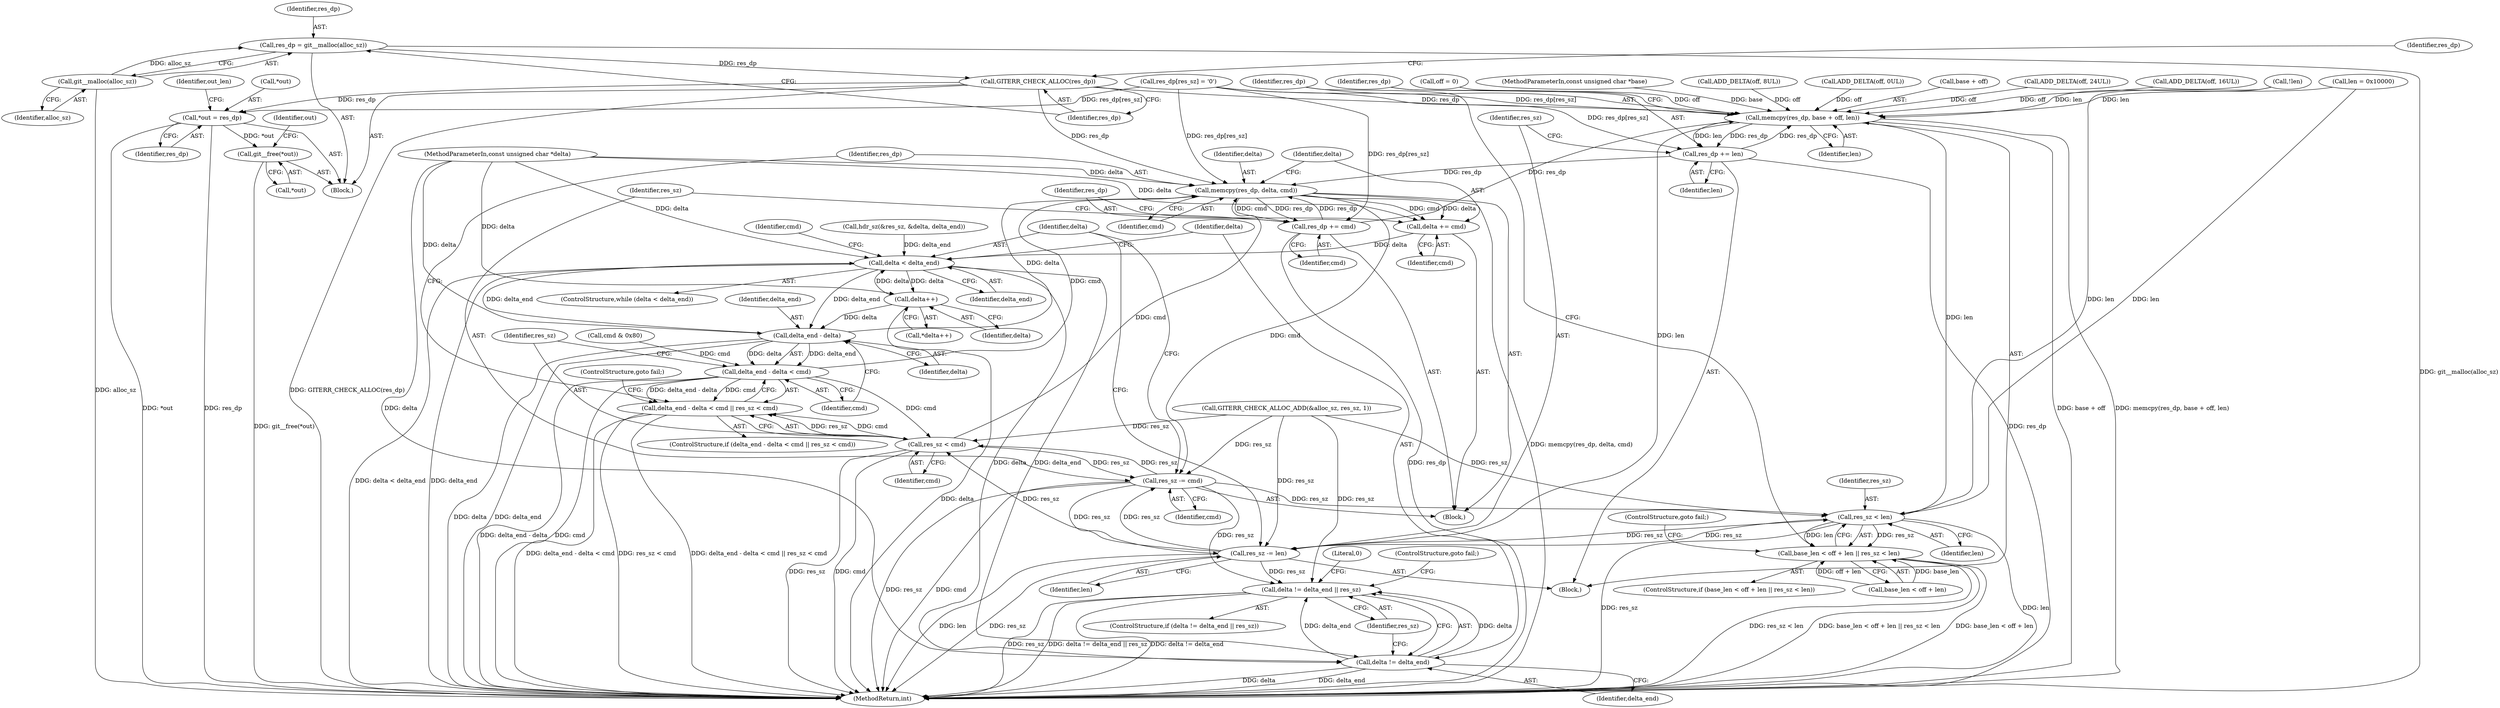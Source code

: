 digraph "0_libgit2_c1577110467b701dcbcf9439ac225ea851b47d22@API" {
"1000171" [label="(Call,res_dp = git__malloc(alloc_sz))"];
"1000173" [label="(Call,git__malloc(alloc_sz))"];
"1000175" [label="(Call,GITERR_CHECK_ALLOC(res_dp))"];
"1000182" [label="(Call,*out = res_dp)"];
"1000333" [label="(Call,git__free(*out))"];
"1000280" [label="(Call,memcpy(res_dp, base + off, len))"];
"1000286" [label="(Call,res_dp += len)"];
"1000307" [label="(Call,memcpy(res_dp, delta, cmd))"];
"1000311" [label="(Call,delta += cmd)"];
"1000191" [label="(Call,delta < delta_end)"];
"1000199" [label="(Call,delta++)"];
"1000299" [label="(Call,delta_end - delta)"];
"1000298" [label="(Call,delta_end - delta < cmd)"];
"1000297" [label="(Call,delta_end - delta < cmd || res_sz < cmd)"];
"1000303" [label="(Call,res_sz < cmd)"];
"1000317" [label="(Call,res_sz -= cmd)"];
"1000276" [label="(Call,res_sz < len)"];
"1000270" [label="(Call,base_len < off + len || res_sz < len)"];
"1000289" [label="(Call,res_sz -= len)"];
"1000324" [label="(Call,delta != delta_end || res_sz)"];
"1000325" [label="(Call,delta != delta_end)"];
"1000314" [label="(Call,res_dp += cmd)"];
"1000334" [label="(Call,*out)"];
"1000175" [label="(Call,GITERR_CHECK_ALLOC(res_dp))"];
"1000281" [label="(Identifier,res_dp)"];
"1000296" [label="(ControlStructure,if (delta_end - delta < cmd || res_sz < cmd))"];
"1000282" [label="(Call,base + off)"];
"1000314" [label="(Call,res_dp += cmd)"];
"1000300" [label="(Identifier,delta_end)"];
"1000266" [label="(Call,len = 0x10000)"];
"1000177" [label="(Call,res_dp[res_sz] = '\0')"];
"1000317" [label="(Call,res_sz -= cmd)"];
"1000192" [label="(Identifier,delta)"];
"1000239" [label="(Call,ADD_DELTA(off, 24UL))"];
"1000111" [label="(Block,)"];
"1000331" [label="(Literal,0)"];
"1000280" [label="(Call,memcpy(res_dp, base + off, len))"];
"1000198" [label="(Call,*delta++)"];
"1000297" [label="(Call,delta_end - delta < cmd || res_sz < cmd)"];
"1000276" [label="(Call,res_sz < len)"];
"1000193" [label="(Identifier,delta_end)"];
"1000318" [label="(Identifier,res_sz)"];
"1000328" [label="(Identifier,res_sz)"];
"1000277" [label="(Identifier,res_sz)"];
"1000166" [label="(Call,GITERR_CHECK_ALLOC_ADD(&alloc_sz, res_sz, 1))"];
"1000302" [label="(Identifier,cmd)"];
"1000182" [label="(Call,*out = res_dp)"];
"1000350" [label="(MethodReturn,int)"];
"1000183" [label="(Call,*out)"];
"1000325" [label="(Call,delta != delta_end)"];
"1000312" [label="(Identifier,delta)"];
"1000176" [label="(Identifier,res_dp)"];
"1000232" [label="(Call,ADD_DELTA(off, 16UL))"];
"1000185" [label="(Identifier,res_dp)"];
"1000298" [label="(Call,delta_end - delta < cmd)"];
"1000305" [label="(Identifier,cmd)"];
"1000152" [label="(Call,hdr_sz(&res_sz, &delta, delta_end))"];
"1000207" [label="(Call,off = 0)"];
"1000324" [label="(Call,delta != delta_end || res_sz)"];
"1000199" [label="(Call,delta++)"];
"1000303" [label="(Call,res_sz < cmd)"];
"1000285" [label="(Identifier,len)"];
"1000295" [label="(Block,)"];
"1000269" [label="(ControlStructure,if (base_len < off + len || res_sz < len))"];
"1000191" [label="(Call,delta < delta_end)"];
"1000171" [label="(Call,res_dp = git__malloc(alloc_sz))"];
"1000188" [label="(Identifier,out_len)"];
"1000279" [label="(ControlStructure,goto fail;)"];
"1000327" [label="(Identifier,delta_end)"];
"1000323" [label="(ControlStructure,if (delta != delta_end || res_sz))"];
"1000315" [label="(Identifier,res_dp)"];
"1000173" [label="(Call,git__malloc(alloc_sz))"];
"1000270" [label="(Call,base_len < off + len || res_sz < len)"];
"1000308" [label="(Identifier,res_dp)"];
"1000311" [label="(Call,delta += cmd)"];
"1000310" [label="(Identifier,cmd)"];
"1000107" [label="(MethodParameterIn,const unsigned char *base)"];
"1000309" [label="(Identifier,delta)"];
"1000202" [label="(Call,cmd & 0x80)"];
"1000287" [label="(Identifier,res_dp)"];
"1000197" [label="(Identifier,cmd)"];
"1000326" [label="(Identifier,delta)"];
"1000333" [label="(Call,git__free(*out))"];
"1000225" [label="(Call,ADD_DELTA(off, 8UL))"];
"1000304" [label="(Identifier,res_sz)"];
"1000329" [label="(ControlStructure,goto fail;)"];
"1000307" [label="(Call,memcpy(res_dp, delta, cmd))"];
"1000286" [label="(Call,res_dp += len)"];
"1000289" [label="(Call,res_sz -= len)"];
"1000338" [label="(Identifier,out)"];
"1000299" [label="(Call,delta_end - delta)"];
"1000291" [label="(Identifier,len)"];
"1000109" [label="(MethodParameterIn,const unsigned char *delta)"];
"1000190" [label="(ControlStructure,while (delta < delta_end))"];
"1000200" [label="(Identifier,delta)"];
"1000316" [label="(Identifier,cmd)"];
"1000319" [label="(Identifier,cmd)"];
"1000301" [label="(Identifier,delta)"];
"1000174" [label="(Identifier,alloc_sz)"];
"1000290" [label="(Identifier,res_sz)"];
"1000313" [label="(Identifier,cmd)"];
"1000271" [label="(Call,base_len < off + len)"];
"1000306" [label="(ControlStructure,goto fail;)"];
"1000288" [label="(Identifier,len)"];
"1000264" [label="(Call,!len)"];
"1000278" [label="(Identifier,len)"];
"1000218" [label="(Call,ADD_DELTA(off, 0UL))"];
"1000179" [label="(Identifier,res_dp)"];
"1000205" [label="(Block,)"];
"1000172" [label="(Identifier,res_dp)"];
"1000171" -> "1000111"  [label="AST: "];
"1000171" -> "1000173"  [label="CFG: "];
"1000172" -> "1000171"  [label="AST: "];
"1000173" -> "1000171"  [label="AST: "];
"1000176" -> "1000171"  [label="CFG: "];
"1000171" -> "1000350"  [label="DDG: git__malloc(alloc_sz)"];
"1000173" -> "1000171"  [label="DDG: alloc_sz"];
"1000171" -> "1000175"  [label="DDG: res_dp"];
"1000173" -> "1000174"  [label="CFG: "];
"1000174" -> "1000173"  [label="AST: "];
"1000173" -> "1000350"  [label="DDG: alloc_sz"];
"1000175" -> "1000111"  [label="AST: "];
"1000175" -> "1000176"  [label="CFG: "];
"1000176" -> "1000175"  [label="AST: "];
"1000179" -> "1000175"  [label="CFG: "];
"1000175" -> "1000350"  [label="DDG: GITERR_CHECK_ALLOC(res_dp)"];
"1000175" -> "1000182"  [label="DDG: res_dp"];
"1000175" -> "1000280"  [label="DDG: res_dp"];
"1000175" -> "1000307"  [label="DDG: res_dp"];
"1000182" -> "1000111"  [label="AST: "];
"1000182" -> "1000185"  [label="CFG: "];
"1000183" -> "1000182"  [label="AST: "];
"1000185" -> "1000182"  [label="AST: "];
"1000188" -> "1000182"  [label="CFG: "];
"1000182" -> "1000350"  [label="DDG: res_dp"];
"1000182" -> "1000350"  [label="DDG: *out"];
"1000177" -> "1000182"  [label="DDG: res_dp[res_sz]"];
"1000182" -> "1000333"  [label="DDG: *out"];
"1000333" -> "1000111"  [label="AST: "];
"1000333" -> "1000334"  [label="CFG: "];
"1000334" -> "1000333"  [label="AST: "];
"1000338" -> "1000333"  [label="CFG: "];
"1000333" -> "1000350"  [label="DDG: git__free(*out)"];
"1000280" -> "1000205"  [label="AST: "];
"1000280" -> "1000285"  [label="CFG: "];
"1000281" -> "1000280"  [label="AST: "];
"1000282" -> "1000280"  [label="AST: "];
"1000285" -> "1000280"  [label="AST: "];
"1000287" -> "1000280"  [label="CFG: "];
"1000280" -> "1000350"  [label="DDG: base + off"];
"1000280" -> "1000350"  [label="DDG: memcpy(res_dp, base + off, len)"];
"1000177" -> "1000280"  [label="DDG: res_dp[res_sz]"];
"1000314" -> "1000280"  [label="DDG: res_dp"];
"1000286" -> "1000280"  [label="DDG: res_dp"];
"1000107" -> "1000280"  [label="DDG: base"];
"1000232" -> "1000280"  [label="DDG: off"];
"1000239" -> "1000280"  [label="DDG: off"];
"1000207" -> "1000280"  [label="DDG: off"];
"1000225" -> "1000280"  [label="DDG: off"];
"1000218" -> "1000280"  [label="DDG: off"];
"1000276" -> "1000280"  [label="DDG: len"];
"1000264" -> "1000280"  [label="DDG: len"];
"1000266" -> "1000280"  [label="DDG: len"];
"1000280" -> "1000286"  [label="DDG: len"];
"1000280" -> "1000286"  [label="DDG: res_dp"];
"1000280" -> "1000289"  [label="DDG: len"];
"1000286" -> "1000205"  [label="AST: "];
"1000286" -> "1000288"  [label="CFG: "];
"1000287" -> "1000286"  [label="AST: "];
"1000288" -> "1000286"  [label="AST: "];
"1000290" -> "1000286"  [label="CFG: "];
"1000286" -> "1000350"  [label="DDG: res_dp"];
"1000177" -> "1000286"  [label="DDG: res_dp[res_sz]"];
"1000286" -> "1000307"  [label="DDG: res_dp"];
"1000307" -> "1000295"  [label="AST: "];
"1000307" -> "1000310"  [label="CFG: "];
"1000308" -> "1000307"  [label="AST: "];
"1000309" -> "1000307"  [label="AST: "];
"1000310" -> "1000307"  [label="AST: "];
"1000312" -> "1000307"  [label="CFG: "];
"1000307" -> "1000350"  [label="DDG: memcpy(res_dp, delta, cmd)"];
"1000177" -> "1000307"  [label="DDG: res_dp[res_sz]"];
"1000314" -> "1000307"  [label="DDG: res_dp"];
"1000299" -> "1000307"  [label="DDG: delta"];
"1000109" -> "1000307"  [label="DDG: delta"];
"1000303" -> "1000307"  [label="DDG: cmd"];
"1000298" -> "1000307"  [label="DDG: cmd"];
"1000307" -> "1000311"  [label="DDG: cmd"];
"1000307" -> "1000311"  [label="DDG: delta"];
"1000307" -> "1000314"  [label="DDG: cmd"];
"1000307" -> "1000314"  [label="DDG: res_dp"];
"1000307" -> "1000317"  [label="DDG: cmd"];
"1000311" -> "1000295"  [label="AST: "];
"1000311" -> "1000313"  [label="CFG: "];
"1000312" -> "1000311"  [label="AST: "];
"1000313" -> "1000311"  [label="AST: "];
"1000315" -> "1000311"  [label="CFG: "];
"1000311" -> "1000191"  [label="DDG: delta"];
"1000109" -> "1000311"  [label="DDG: delta"];
"1000191" -> "1000190"  [label="AST: "];
"1000191" -> "1000193"  [label="CFG: "];
"1000192" -> "1000191"  [label="AST: "];
"1000193" -> "1000191"  [label="AST: "];
"1000197" -> "1000191"  [label="CFG: "];
"1000326" -> "1000191"  [label="CFG: "];
"1000191" -> "1000350"  [label="DDG: delta < delta_end"];
"1000191" -> "1000350"  [label="DDG: delta_end"];
"1000199" -> "1000191"  [label="DDG: delta"];
"1000109" -> "1000191"  [label="DDG: delta"];
"1000152" -> "1000191"  [label="DDG: delta_end"];
"1000299" -> "1000191"  [label="DDG: delta_end"];
"1000191" -> "1000199"  [label="DDG: delta"];
"1000191" -> "1000299"  [label="DDG: delta_end"];
"1000191" -> "1000325"  [label="DDG: delta"];
"1000191" -> "1000325"  [label="DDG: delta_end"];
"1000199" -> "1000198"  [label="AST: "];
"1000199" -> "1000200"  [label="CFG: "];
"1000200" -> "1000199"  [label="AST: "];
"1000198" -> "1000199"  [label="CFG: "];
"1000199" -> "1000350"  [label="DDG: delta"];
"1000109" -> "1000199"  [label="DDG: delta"];
"1000199" -> "1000299"  [label="DDG: delta"];
"1000299" -> "1000298"  [label="AST: "];
"1000299" -> "1000301"  [label="CFG: "];
"1000300" -> "1000299"  [label="AST: "];
"1000301" -> "1000299"  [label="AST: "];
"1000302" -> "1000299"  [label="CFG: "];
"1000299" -> "1000350"  [label="DDG: delta"];
"1000299" -> "1000350"  [label="DDG: delta_end"];
"1000299" -> "1000298"  [label="DDG: delta_end"];
"1000299" -> "1000298"  [label="DDG: delta"];
"1000109" -> "1000299"  [label="DDG: delta"];
"1000298" -> "1000297"  [label="AST: "];
"1000298" -> "1000302"  [label="CFG: "];
"1000302" -> "1000298"  [label="AST: "];
"1000304" -> "1000298"  [label="CFG: "];
"1000297" -> "1000298"  [label="CFG: "];
"1000298" -> "1000350"  [label="DDG: delta_end - delta"];
"1000298" -> "1000350"  [label="DDG: cmd"];
"1000298" -> "1000297"  [label="DDG: delta_end - delta"];
"1000298" -> "1000297"  [label="DDG: cmd"];
"1000202" -> "1000298"  [label="DDG: cmd"];
"1000298" -> "1000303"  [label="DDG: cmd"];
"1000297" -> "1000296"  [label="AST: "];
"1000297" -> "1000303"  [label="CFG: "];
"1000303" -> "1000297"  [label="AST: "];
"1000306" -> "1000297"  [label="CFG: "];
"1000308" -> "1000297"  [label="CFG: "];
"1000297" -> "1000350"  [label="DDG: res_sz < cmd"];
"1000297" -> "1000350"  [label="DDG: delta_end - delta < cmd || res_sz < cmd"];
"1000297" -> "1000350"  [label="DDG: delta_end - delta < cmd"];
"1000303" -> "1000297"  [label="DDG: res_sz"];
"1000303" -> "1000297"  [label="DDG: cmd"];
"1000303" -> "1000305"  [label="CFG: "];
"1000304" -> "1000303"  [label="AST: "];
"1000305" -> "1000303"  [label="AST: "];
"1000303" -> "1000350"  [label="DDG: res_sz"];
"1000303" -> "1000350"  [label="DDG: cmd"];
"1000289" -> "1000303"  [label="DDG: res_sz"];
"1000317" -> "1000303"  [label="DDG: res_sz"];
"1000166" -> "1000303"  [label="DDG: res_sz"];
"1000303" -> "1000317"  [label="DDG: res_sz"];
"1000317" -> "1000295"  [label="AST: "];
"1000317" -> "1000319"  [label="CFG: "];
"1000318" -> "1000317"  [label="AST: "];
"1000319" -> "1000317"  [label="AST: "];
"1000192" -> "1000317"  [label="CFG: "];
"1000317" -> "1000350"  [label="DDG: res_sz"];
"1000317" -> "1000350"  [label="DDG: cmd"];
"1000317" -> "1000276"  [label="DDG: res_sz"];
"1000317" -> "1000289"  [label="DDG: res_sz"];
"1000289" -> "1000317"  [label="DDG: res_sz"];
"1000166" -> "1000317"  [label="DDG: res_sz"];
"1000317" -> "1000324"  [label="DDG: res_sz"];
"1000276" -> "1000270"  [label="AST: "];
"1000276" -> "1000278"  [label="CFG: "];
"1000277" -> "1000276"  [label="AST: "];
"1000278" -> "1000276"  [label="AST: "];
"1000270" -> "1000276"  [label="CFG: "];
"1000276" -> "1000350"  [label="DDG: len"];
"1000276" -> "1000350"  [label="DDG: res_sz"];
"1000276" -> "1000270"  [label="DDG: res_sz"];
"1000276" -> "1000270"  [label="DDG: len"];
"1000289" -> "1000276"  [label="DDG: res_sz"];
"1000166" -> "1000276"  [label="DDG: res_sz"];
"1000264" -> "1000276"  [label="DDG: len"];
"1000266" -> "1000276"  [label="DDG: len"];
"1000276" -> "1000289"  [label="DDG: res_sz"];
"1000270" -> "1000269"  [label="AST: "];
"1000270" -> "1000271"  [label="CFG: "];
"1000271" -> "1000270"  [label="AST: "];
"1000279" -> "1000270"  [label="CFG: "];
"1000281" -> "1000270"  [label="CFG: "];
"1000270" -> "1000350"  [label="DDG: res_sz < len"];
"1000270" -> "1000350"  [label="DDG: base_len < off + len || res_sz < len"];
"1000270" -> "1000350"  [label="DDG: base_len < off + len"];
"1000271" -> "1000270"  [label="DDG: base_len"];
"1000271" -> "1000270"  [label="DDG: off + len"];
"1000289" -> "1000205"  [label="AST: "];
"1000289" -> "1000291"  [label="CFG: "];
"1000290" -> "1000289"  [label="AST: "];
"1000291" -> "1000289"  [label="AST: "];
"1000192" -> "1000289"  [label="CFG: "];
"1000289" -> "1000350"  [label="DDG: len"];
"1000289" -> "1000350"  [label="DDG: res_sz"];
"1000166" -> "1000289"  [label="DDG: res_sz"];
"1000289" -> "1000324"  [label="DDG: res_sz"];
"1000324" -> "1000323"  [label="AST: "];
"1000324" -> "1000325"  [label="CFG: "];
"1000324" -> "1000328"  [label="CFG: "];
"1000325" -> "1000324"  [label="AST: "];
"1000328" -> "1000324"  [label="AST: "];
"1000329" -> "1000324"  [label="CFG: "];
"1000331" -> "1000324"  [label="CFG: "];
"1000324" -> "1000350"  [label="DDG: res_sz"];
"1000324" -> "1000350"  [label="DDG: delta != delta_end || res_sz"];
"1000324" -> "1000350"  [label="DDG: delta != delta_end"];
"1000325" -> "1000324"  [label="DDG: delta"];
"1000325" -> "1000324"  [label="DDG: delta_end"];
"1000166" -> "1000324"  [label="DDG: res_sz"];
"1000325" -> "1000327"  [label="CFG: "];
"1000326" -> "1000325"  [label="AST: "];
"1000327" -> "1000325"  [label="AST: "];
"1000328" -> "1000325"  [label="CFG: "];
"1000325" -> "1000350"  [label="DDG: delta"];
"1000325" -> "1000350"  [label="DDG: delta_end"];
"1000109" -> "1000325"  [label="DDG: delta"];
"1000314" -> "1000295"  [label="AST: "];
"1000314" -> "1000316"  [label="CFG: "];
"1000315" -> "1000314"  [label="AST: "];
"1000316" -> "1000314"  [label="AST: "];
"1000318" -> "1000314"  [label="CFG: "];
"1000314" -> "1000350"  [label="DDG: res_dp"];
"1000177" -> "1000314"  [label="DDG: res_dp[res_sz]"];
}
